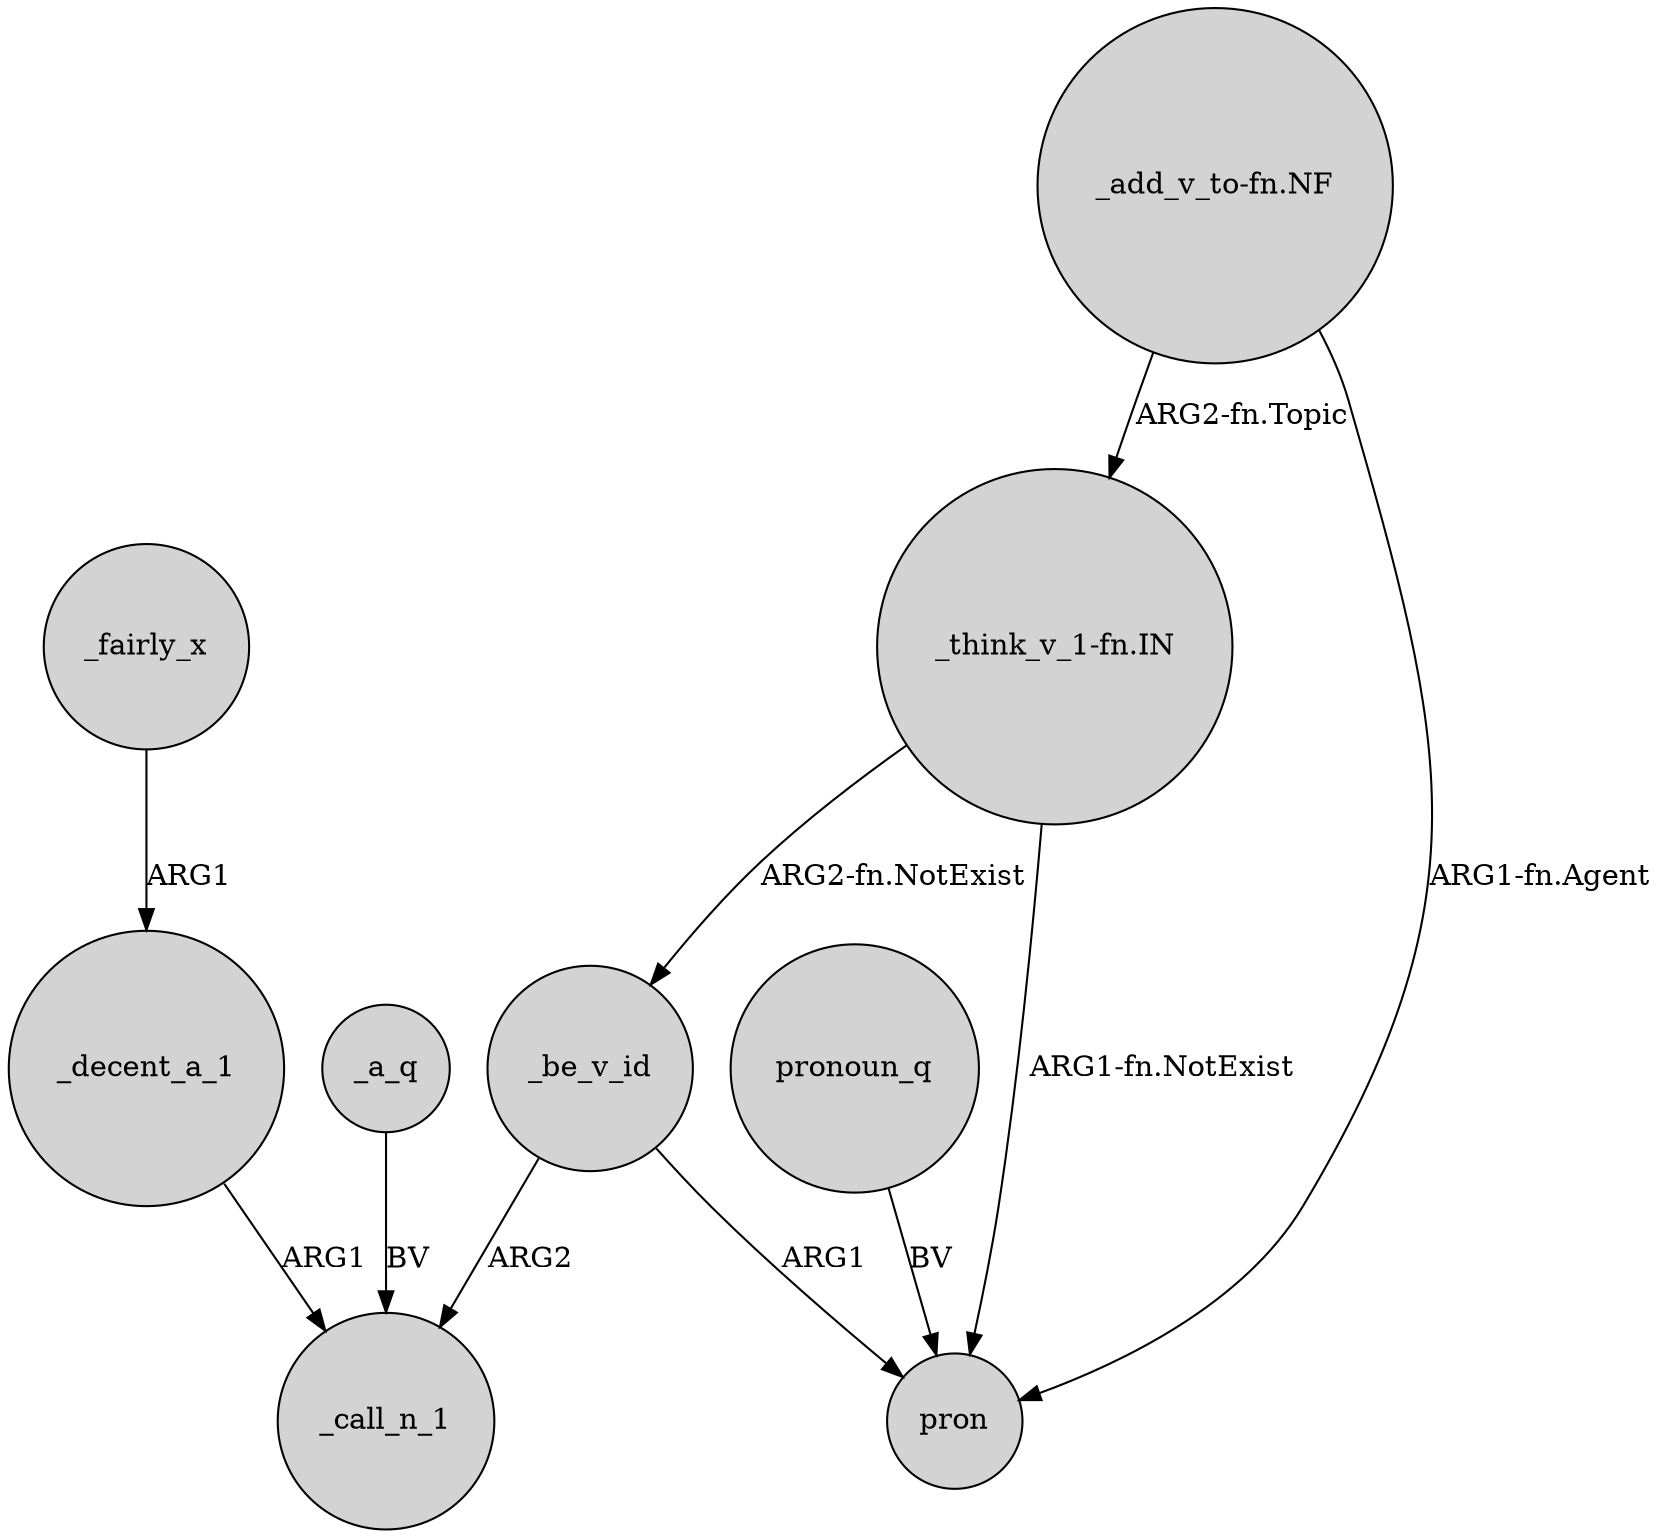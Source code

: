 digraph {
	node [shape=circle style=filled]
	_a_q -> _call_n_1 [label=BV]
	_fairly_x -> _decent_a_1 [label=ARG1]
	"_add_v_to-fn.NF" -> "_think_v_1-fn.IN" [label="ARG2-fn.Topic"]
	"_think_v_1-fn.IN" -> pron [label="ARG1-fn.NotExist"]
	_be_v_id -> pron [label=ARG1]
	_be_v_id -> _call_n_1 [label=ARG2]
	_decent_a_1 -> _call_n_1 [label=ARG1]
	"_add_v_to-fn.NF" -> pron [label="ARG1-fn.Agent"]
	"_think_v_1-fn.IN" -> _be_v_id [label="ARG2-fn.NotExist"]
	pronoun_q -> pron [label=BV]
}
